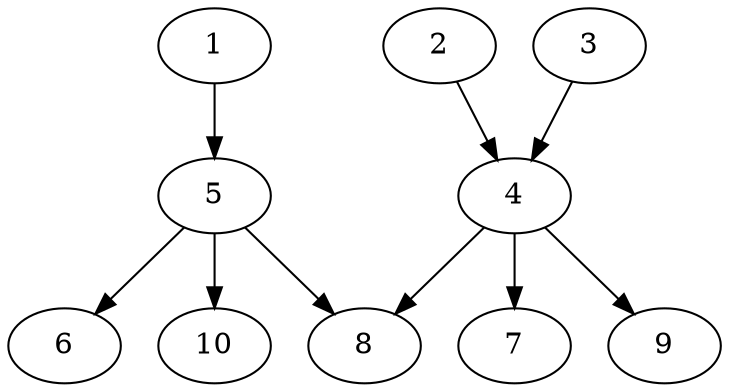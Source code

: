 // DAG automatically generated by daggen at Thu Oct  3 13:58:05 2019
// ./daggen --dot -n 10 --ccr 0.3 --fat 0.7 --regular 0.5 --density 0.6 --mindata 5242880 --maxdata 52428800 
digraph G {
  1 [size="68631893", alpha="0.09", expect_size="20589568"] 
  1 -> 5 [size ="20589568"]
  2 [size="35986773", alpha="0.14", expect_size="10796032"] 
  2 -> 4 [size ="10796032"]
  3 [size="67314347", alpha="0.02", expect_size="20194304"] 
  3 -> 4 [size ="20194304"]
  4 [size="82950827", alpha="0.02", expect_size="24885248"] 
  4 -> 7 [size ="24885248"]
  4 -> 8 [size ="24885248"]
  4 -> 9 [size ="24885248"]
  5 [size="42151253", alpha="0.02", expect_size="12645376"] 
  5 -> 6 [size ="12645376"]
  5 -> 8 [size ="12645376"]
  5 -> 10 [size ="12645376"]
  6 [size="50500267", alpha="0.12", expect_size="15150080"] 
  7 [size="134065493", alpha="0.13", expect_size="40219648"] 
  8 [size="79697920", alpha="0.01", expect_size="23909376"] 
  9 [size="28811947", alpha="0.19", expect_size="8643584"] 
  10 [size="23804587", alpha="0.20", expect_size="7141376"] 
}
